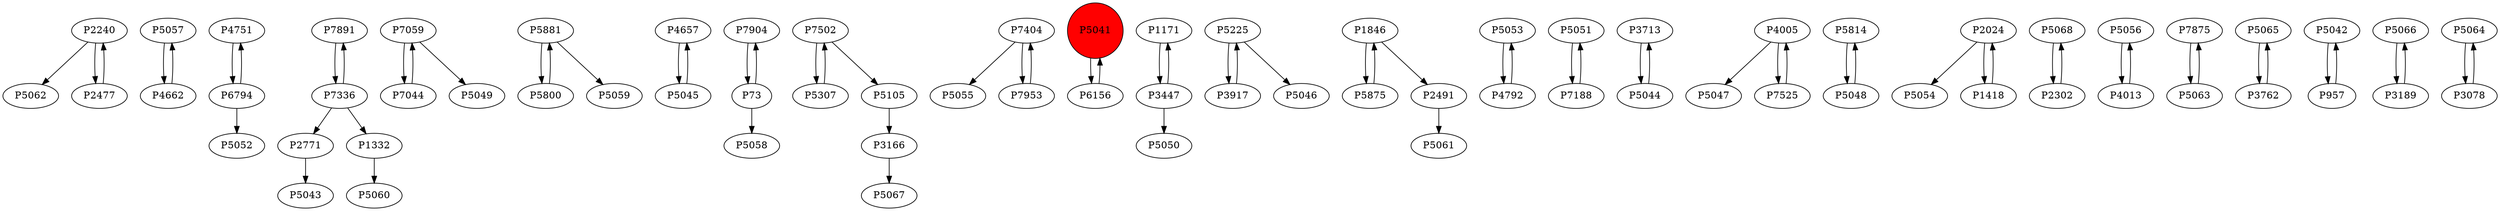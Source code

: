 digraph {
	P2240 -> P5062
	P5057 -> P4662
	P4751 -> P6794
	P7891 -> P7336
	P7059 -> P7044
	P5881 -> P5800
	P4657 -> P5045
	P7904 -> P73
	P7502 -> P5307
	P7404 -> P5055
	P5041 -> P6156
	P1171 -> P3447
	P2477 -> P2240
	P5105 -> P3166
	P5225 -> P3917
	P1846 -> P5875
	P5881 -> P5059
	P5053 -> P4792
	P7336 -> P7891
	P5051 -> P7188
	P73 -> P5058
	P3713 -> P5044
	P5875 -> P1846
	P4005 -> P5047
	P5045 -> P4657
	P3917 -> P5225
	P5814 -> P5048
	P2771 -> P5043
	P2024 -> P5054
	P5044 -> P3713
	P5068 -> P2302
	P5056 -> P4013
	P7404 -> P7953
	P2024 -> P1418
	P7875 -> P5063
	P5065 -> P3762
	P7188 -> P5051
	P1332 -> P5060
	P3762 -> P5065
	P5042 -> P957
	P73 -> P7904
	P957 -> P5042
	P7044 -> P7059
	P6794 -> P4751
	P6794 -> P5052
	P1846 -> P2491
	P5063 -> P7875
	P5048 -> P5814
	P2491 -> P5061
	P4792 -> P5053
	P3166 -> P5067
	P5307 -> P7502
	P4005 -> P7525
	P4662 -> P5057
	P5066 -> P3189
	P3447 -> P1171
	P7502 -> P5105
	P5225 -> P5046
	P6156 -> P5041
	P3447 -> P5050
	P2240 -> P2477
	P5064 -> P3078
	P7336 -> P1332
	P2302 -> P5068
	P1418 -> P2024
	P7059 -> P5049
	P3078 -> P5064
	P7953 -> P7404
	P7525 -> P4005
	P4013 -> P5056
	P7336 -> P2771
	P5800 -> P5881
	P3189 -> P5066
	P5041 [shape=circle]
	P5041 [style=filled]
	P5041 [fillcolor=red]
}